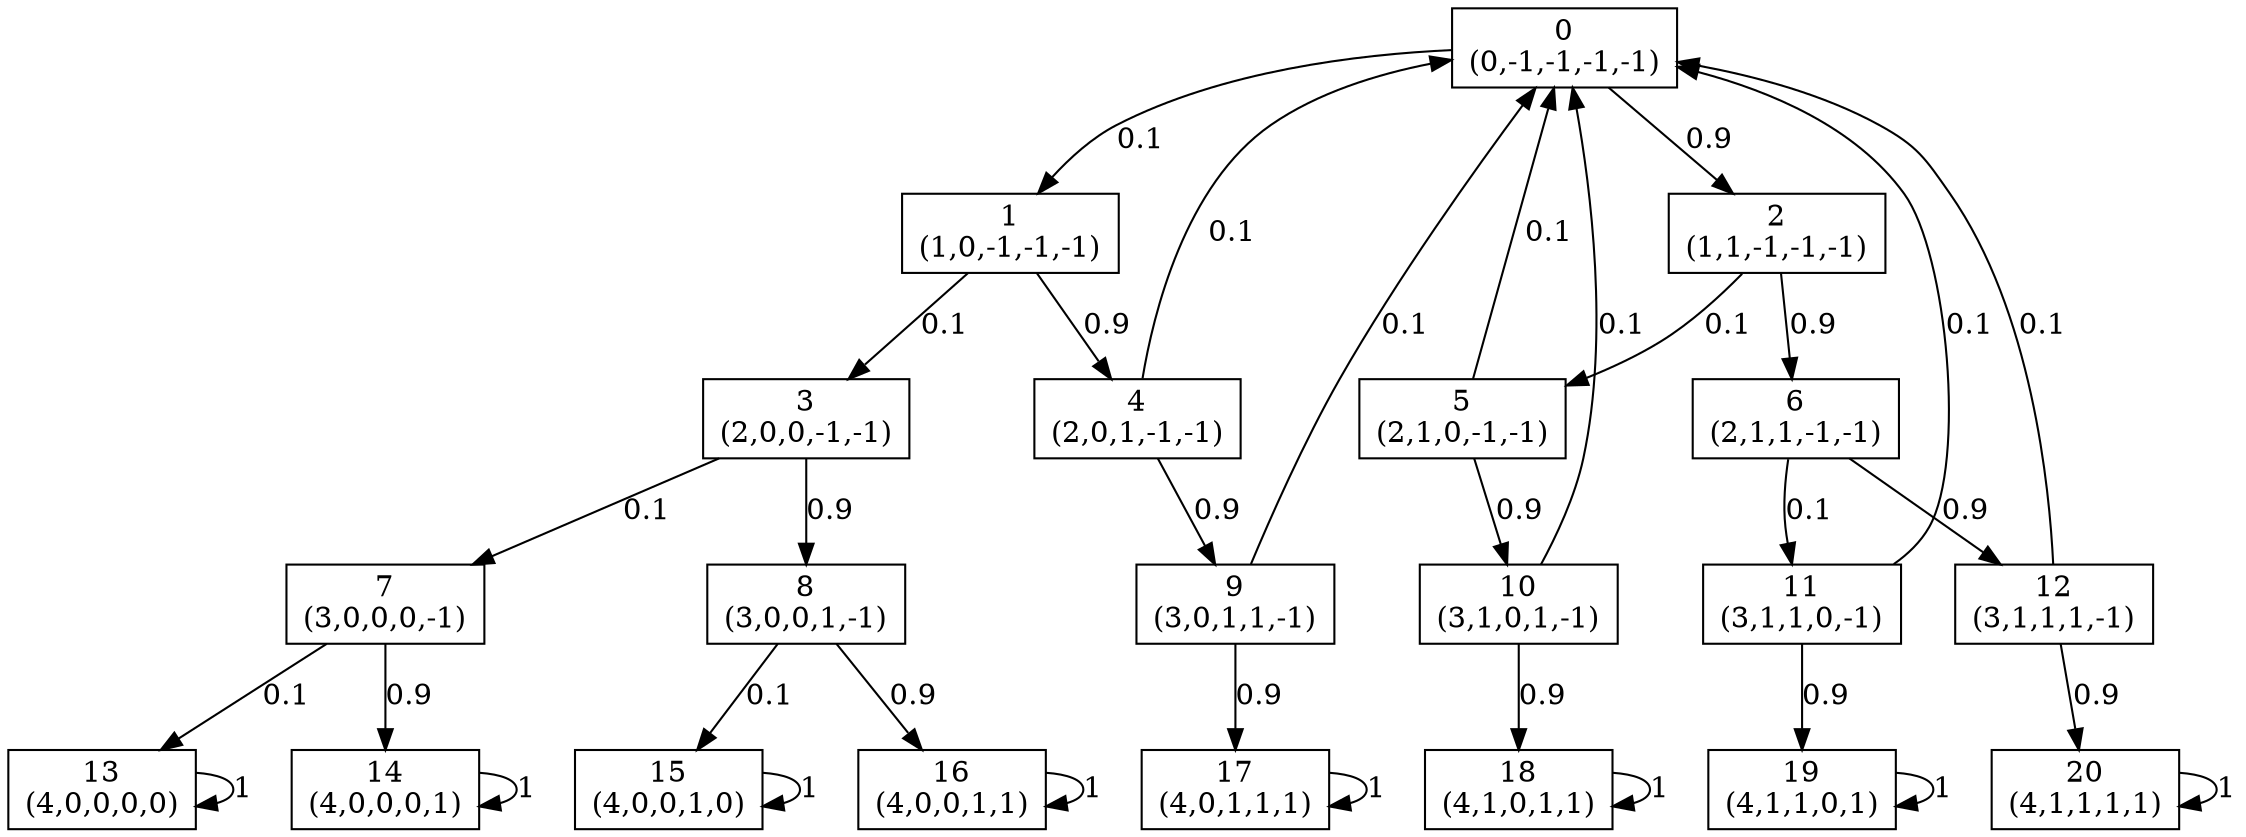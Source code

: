 digraph P {
node [shape=box];
0 -> 1 [ label="0.1" ];
0 -> 2 [ label="0.9" ];
1 -> 3 [ label="0.1" ];
1 -> 4 [ label="0.9" ];
2 -> 5 [ label="0.1" ];
2 -> 6 [ label="0.9" ];
3 -> 7 [ label="0.1" ];
3 -> 8 [ label="0.9" ];
4 -> 0 [ label="0.1" ];
4 -> 9 [ label="0.9" ];
5 -> 0 [ label="0.1" ];
5 -> 10 [ label="0.9" ];
6 -> 11 [ label="0.1" ];
6 -> 12 [ label="0.9" ];
7 -> 13 [ label="0.1" ];
7 -> 14 [ label="0.9" ];
8 -> 15 [ label="0.1" ];
8 -> 16 [ label="0.9" ];
9 -> 0 [ label="0.1" ];
9 -> 17 [ label="0.9" ];
10 -> 0 [ label="0.1" ];
10 -> 18 [ label="0.9" ];
11 -> 0 [ label="0.1" ];
11 -> 19 [ label="0.9" ];
12 -> 0 [ label="0.1" ];
12 -> 20 [ label="0.9" ];
13 -> 13 [ label="1" ];
14 -> 14 [ label="1" ];
15 -> 15 [ label="1" ];
16 -> 16 [ label="1" ];
17 -> 17 [ label="1" ];
18 -> 18 [ label="1" ];
19 -> 19 [ label="1" ];
20 -> 20 [ label="1" ];
0 [label="0\n(0,-1,-1,-1,-1)"];
1 [label="1\n(1,0,-1,-1,-1)"];
2 [label="2\n(1,1,-1,-1,-1)"];
3 [label="3\n(2,0,0,-1,-1)"];
4 [label="4\n(2,0,1,-1,-1)"];
5 [label="5\n(2,1,0,-1,-1)"];
6 [label="6\n(2,1,1,-1,-1)"];
7 [label="7\n(3,0,0,0,-1)"];
8 [label="8\n(3,0,0,1,-1)"];
9 [label="9\n(3,0,1,1,-1)"];
10 [label="10\n(3,1,0,1,-1)"];
11 [label="11\n(3,1,1,0,-1)"];
12 [label="12\n(3,1,1,1,-1)"];
13 [label="13\n(4,0,0,0,0)"];
14 [label="14\n(4,0,0,0,1)"];
15 [label="15\n(4,0,0,1,0)"];
16 [label="16\n(4,0,0,1,1)"];
17 [label="17\n(4,0,1,1,1)"];
18 [label="18\n(4,1,0,1,1)"];
19 [label="19\n(4,1,1,0,1)"];
20 [label="20\n(4,1,1,1,1)"];
}
